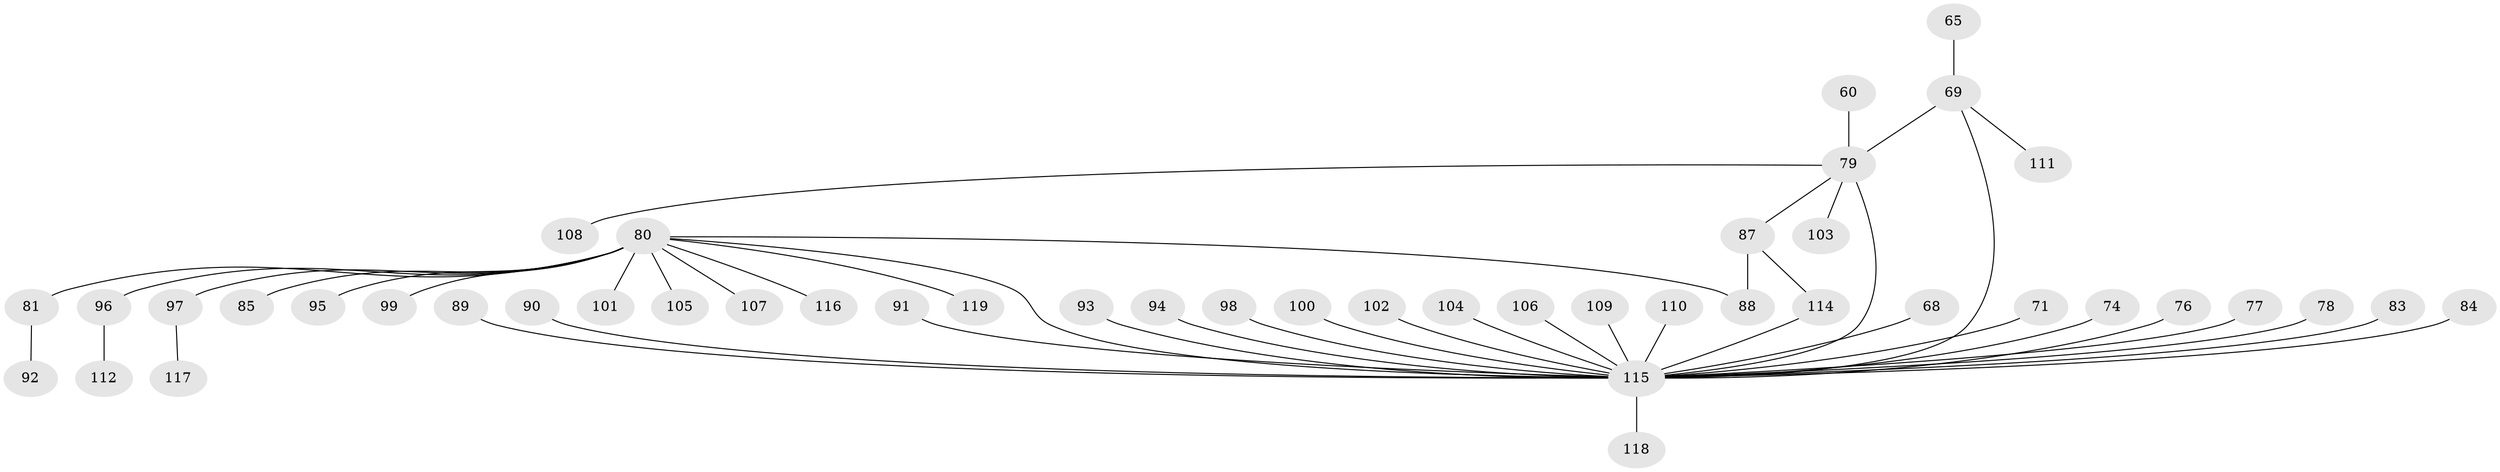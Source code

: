 // original degree distribution, {4: 0.1092436974789916, 8: 0.008403361344537815, 3: 0.19327731092436976, 6: 0.01680672268907563, 2: 0.17647058823529413, 1: 0.48739495798319327, 5: 0.008403361344537815}
// Generated by graph-tools (version 1.1) at 2025/44/03/04/25 21:44:43]
// undirected, 47 vertices, 49 edges
graph export_dot {
graph [start="1"]
  node [color=gray90,style=filled];
  60;
  65;
  68;
  69 [super="+17"];
  71;
  74;
  76;
  77;
  78;
  79 [super="+30"];
  80 [super="+52+47+55+73+54+57+66+70"];
  81;
  83;
  84;
  85;
  87;
  88 [super="+63"];
  89;
  90;
  91;
  92;
  93;
  94;
  95;
  96;
  97 [super="+50+53"];
  98;
  99;
  100;
  101;
  102;
  103 [super="+67"];
  104;
  105;
  106;
  107;
  108 [super="+36"];
  109;
  110 [super="+23+38"];
  111 [super="+25"];
  112;
  114 [super="+42"];
  115 [super="+35+34+72+45+86+46+82+113+49+56"];
  116;
  117;
  118;
  119;
  60 -- 79;
  65 -- 69;
  68 -- 115;
  69 -- 79 [weight=2];
  69 -- 111;
  69 -- 115;
  71 -- 115;
  74 -- 115;
  76 -- 115;
  77 -- 115;
  78 -- 115;
  79 -- 87;
  79 -- 108;
  79 -- 115;
  79 -- 103;
  80 -- 81;
  80 -- 96;
  80 -- 101;
  80 -- 105;
  80 -- 107;
  80 -- 115;
  80 -- 95;
  80 -- 116;
  80 -- 97;
  80 -- 99;
  80 -- 85;
  80 -- 119;
  80 -- 88;
  81 -- 92;
  83 -- 115;
  84 -- 115;
  87 -- 114 [weight=2];
  87 -- 88;
  89 -- 115;
  90 -- 115;
  91 -- 115;
  93 -- 115;
  94 -- 115;
  96 -- 112;
  97 -- 117;
  98 -- 115;
  100 -- 115;
  102 -- 115;
  104 -- 115;
  106 -- 115;
  109 -- 115;
  110 -- 115;
  114 -- 115;
  115 -- 118;
}
